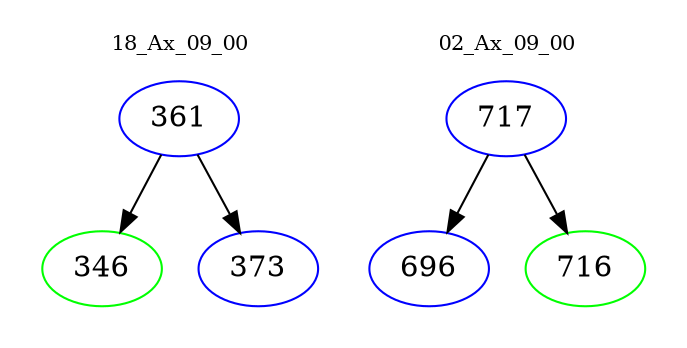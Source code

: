digraph{
subgraph cluster_0 {
color = white
label = "18_Ax_09_00";
fontsize=10;
T0_361 [label="361", color="blue"]
T0_361 -> T0_346 [color="black"]
T0_346 [label="346", color="green"]
T0_361 -> T0_373 [color="black"]
T0_373 [label="373", color="blue"]
}
subgraph cluster_1 {
color = white
label = "02_Ax_09_00";
fontsize=10;
T1_717 [label="717", color="blue"]
T1_717 -> T1_696 [color="black"]
T1_696 [label="696", color="blue"]
T1_717 -> T1_716 [color="black"]
T1_716 [label="716", color="green"]
}
}
